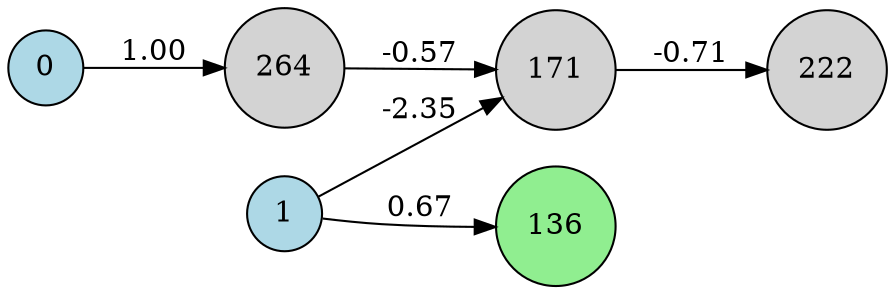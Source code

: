 digraph neat {
  rankdir=LR;
  node [shape=circle];
  node0 [label="0", style=filled, fillcolor=lightblue];
  node1 [label="1", style=filled, fillcolor=lightblue];
  node136 [label="136", style=filled, fillcolor=lightgreen];
  node171 [label="171", style=filled, fillcolor=lightgray];
  node222 [label="222", style=filled, fillcolor=lightgray];
  node264 [label="264", style=filled, fillcolor=lightgray];
  node1 -> node136 [label="0.67"];
  node1 -> node171 [label="-2.35"];
  node171 -> node222 [label="-0.71"];
  node0 -> node264 [label="1.00"];
  node264 -> node171 [label="-0.57"];
}
